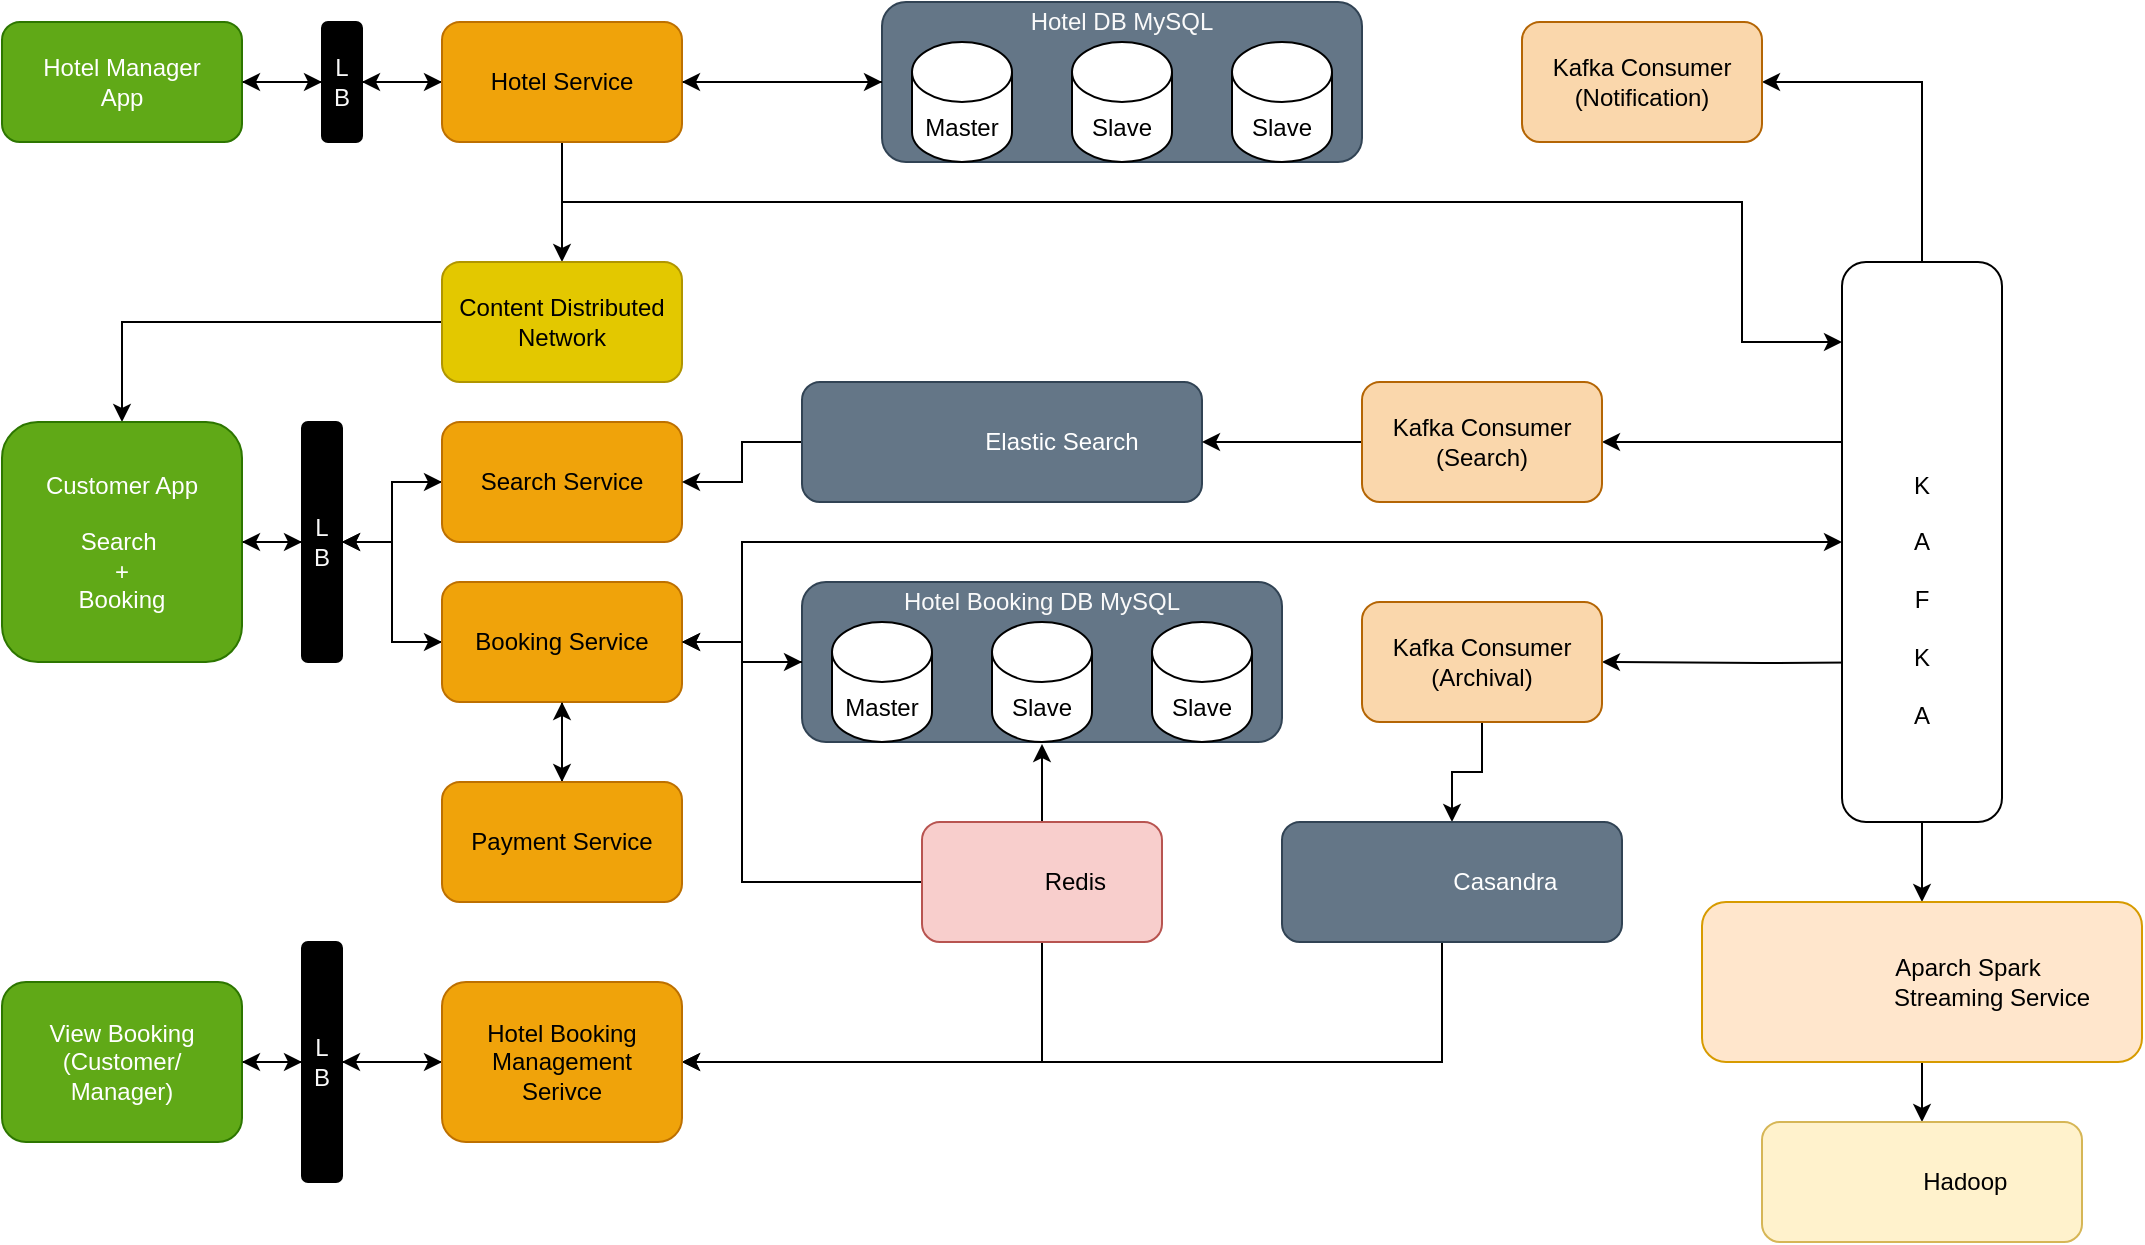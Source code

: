 <mxfile version="15.2.9" type="github">
  <diagram id="zUGs8ufhJ1-aJHWjKCEB" name="Page-1">
    <mxGraphModel dx="946" dy="645" grid="1" gridSize="10" guides="1" tooltips="1" connect="1" arrows="1" fold="1" page="0" pageScale="1" pageWidth="850" pageHeight="1100" math="0" shadow="0">
      <root>
        <mxCell id="0" />
        <mxCell id="1" parent="0" />
        <mxCell id="x9Cc2n2X_yIrFbIXBnGc-10" style="edgeStyle=orthogonalEdgeStyle;rounded=0;orthogonalLoop=1;jettySize=auto;html=1;entryX=0;entryY=0.5;entryDx=0;entryDy=0;fontColor=#FAFAFA;" parent="1" source="x9Cc2n2X_yIrFbIXBnGc-1" target="x9Cc2n2X_yIrFbIXBnGc-2" edge="1">
          <mxGeometry relative="1" as="geometry" />
        </mxCell>
        <mxCell id="x9Cc2n2X_yIrFbIXBnGc-1" value="Hotel Manager&lt;br&gt;App" style="rounded=1;whiteSpace=wrap;html=1;fillColor=#60a917;strokeColor=#2D7600;fontColor=#ffffff;" parent="1" vertex="1">
          <mxGeometry x="40" y="40" width="120" height="60" as="geometry" />
        </mxCell>
        <mxCell id="x9Cc2n2X_yIrFbIXBnGc-11" style="edgeStyle=orthogonalEdgeStyle;rounded=0;orthogonalLoop=1;jettySize=auto;html=1;entryX=0;entryY=0.5;entryDx=0;entryDy=0;fontColor=#FAFAFA;" parent="1" source="x9Cc2n2X_yIrFbIXBnGc-2" target="x9Cc2n2X_yIrFbIXBnGc-9" edge="1">
          <mxGeometry relative="1" as="geometry" />
        </mxCell>
        <mxCell id="x9Cc2n2X_yIrFbIXBnGc-22" style="edgeStyle=orthogonalEdgeStyle;rounded=0;orthogonalLoop=1;jettySize=auto;html=1;fontColor=#FAFAFA;" parent="1" source="x9Cc2n2X_yIrFbIXBnGc-2" target="x9Cc2n2X_yIrFbIXBnGc-1" edge="1">
          <mxGeometry relative="1" as="geometry" />
        </mxCell>
        <mxCell id="x9Cc2n2X_yIrFbIXBnGc-2" value="L&lt;br&gt;B" style="rounded=1;whiteSpace=wrap;html=1;fillColor=#000000;fontColor=#FAFAFA;" parent="1" vertex="1">
          <mxGeometry x="200" y="40" width="20" height="60" as="geometry" />
        </mxCell>
        <mxCell id="x9Cc2n2X_yIrFbIXBnGc-8" value="" style="group;rounded=1;" parent="1" vertex="1" connectable="0">
          <mxGeometry x="480" y="30" width="240" height="80" as="geometry" />
        </mxCell>
        <mxCell id="x9Cc2n2X_yIrFbIXBnGc-3" value="" style="rounded=1;whiteSpace=wrap;html=1;fillColor=#647687;strokeColor=#314354;fontColor=#ffffff;" parent="x9Cc2n2X_yIrFbIXBnGc-8" vertex="1">
          <mxGeometry width="240" height="80" as="geometry" />
        </mxCell>
        <mxCell id="x9Cc2n2X_yIrFbIXBnGc-4" value="Hotel DB MySQL" style="text;html=1;strokeColor=none;fillColor=none;align=center;verticalAlign=middle;whiteSpace=wrap;rounded=0;fontColor=#FAFAFA;" parent="x9Cc2n2X_yIrFbIXBnGc-8" vertex="1">
          <mxGeometry x="65" width="110" height="20" as="geometry" />
        </mxCell>
        <mxCell id="x9Cc2n2X_yIrFbIXBnGc-5" value="Master" style="shape=cylinder3;whiteSpace=wrap;html=1;boundedLbl=1;backgroundOutline=1;size=15;" parent="x9Cc2n2X_yIrFbIXBnGc-8" vertex="1">
          <mxGeometry x="15" y="20" width="50" height="60" as="geometry" />
        </mxCell>
        <mxCell id="x9Cc2n2X_yIrFbIXBnGc-6" value="Slave" style="shape=cylinder3;whiteSpace=wrap;html=1;boundedLbl=1;backgroundOutline=1;size=15;" parent="x9Cc2n2X_yIrFbIXBnGc-8" vertex="1">
          <mxGeometry x="95" y="20" width="50" height="60" as="geometry" />
        </mxCell>
        <mxCell id="x9Cc2n2X_yIrFbIXBnGc-7" value="Slave" style="shape=cylinder3;whiteSpace=wrap;html=1;boundedLbl=1;backgroundOutline=1;size=15;" parent="x9Cc2n2X_yIrFbIXBnGc-8" vertex="1">
          <mxGeometry x="175" y="20" width="50" height="60" as="geometry" />
        </mxCell>
        <mxCell id="x9Cc2n2X_yIrFbIXBnGc-12" style="edgeStyle=orthogonalEdgeStyle;rounded=0;orthogonalLoop=1;jettySize=auto;html=1;entryX=0;entryY=0.5;entryDx=0;entryDy=0;fontColor=#FAFAFA;" parent="1" source="x9Cc2n2X_yIrFbIXBnGc-9" target="x9Cc2n2X_yIrFbIXBnGc-3" edge="1">
          <mxGeometry relative="1" as="geometry" />
        </mxCell>
        <mxCell id="x9Cc2n2X_yIrFbIXBnGc-16" style="edgeStyle=orthogonalEdgeStyle;orthogonalLoop=1;jettySize=auto;html=1;fontColor=#FAFAFA;rounded=0;exitX=0.5;exitY=1;exitDx=0;exitDy=0;" parent="1" source="x9Cc2n2X_yIrFbIXBnGc-9" target="x9Cc2n2X_yIrFbIXBnGc-14" edge="1">
          <mxGeometry relative="1" as="geometry">
            <mxPoint x="960" y="160" as="targetPoint" />
            <Array as="points">
              <mxPoint x="320" y="130" />
              <mxPoint x="910" y="130" />
              <mxPoint x="910" y="200" />
            </Array>
          </mxGeometry>
        </mxCell>
        <mxCell id="x9Cc2n2X_yIrFbIXBnGc-18" style="edgeStyle=orthogonalEdgeStyle;rounded=0;orthogonalLoop=1;jettySize=auto;html=1;fontColor=#FAFAFA;" parent="1" source="x9Cc2n2X_yIrFbIXBnGc-9" target="x9Cc2n2X_yIrFbIXBnGc-17" edge="1">
          <mxGeometry relative="1" as="geometry" />
        </mxCell>
        <mxCell id="x9Cc2n2X_yIrFbIXBnGc-21" style="edgeStyle=orthogonalEdgeStyle;rounded=0;orthogonalLoop=1;jettySize=auto;html=1;fontColor=#FAFAFA;" parent="1" source="x9Cc2n2X_yIrFbIXBnGc-9" target="x9Cc2n2X_yIrFbIXBnGc-2" edge="1">
          <mxGeometry relative="1" as="geometry" />
        </mxCell>
        <mxCell id="x9Cc2n2X_yIrFbIXBnGc-9" value="Hotel Service" style="rounded=1;whiteSpace=wrap;html=1;fillColor=#f0a30a;strokeColor=#BD7000;fontColor=#000000;" parent="1" vertex="1">
          <mxGeometry x="260" y="40" width="120" height="60" as="geometry" />
        </mxCell>
        <mxCell id="x9Cc2n2X_yIrFbIXBnGc-13" style="edgeStyle=orthogonalEdgeStyle;rounded=0;orthogonalLoop=1;jettySize=auto;html=1;fontColor=#FAFAFA;" parent="1" source="x9Cc2n2X_yIrFbIXBnGc-3" target="x9Cc2n2X_yIrFbIXBnGc-9" edge="1">
          <mxGeometry relative="1" as="geometry" />
        </mxCell>
        <mxCell id="x9Cc2n2X_yIrFbIXBnGc-33" style="edgeStyle=orthogonalEdgeStyle;rounded=0;orthogonalLoop=1;jettySize=auto;html=1;fontColor=#FAFAFA;" parent="1" source="x9Cc2n2X_yIrFbIXBnGc-14" target="x9Cc2n2X_yIrFbIXBnGc-31" edge="1">
          <mxGeometry relative="1" as="geometry">
            <Array as="points">
              <mxPoint x="930" y="250" />
              <mxPoint x="930" y="250" />
            </Array>
          </mxGeometry>
        </mxCell>
        <mxCell id="tloIfobRMzkBjc_ddzLI-13" style="edgeStyle=orthogonalEdgeStyle;rounded=0;orthogonalLoop=1;jettySize=auto;html=1;entryX=1;entryY=0.5;entryDx=0;entryDy=0;" edge="1" parent="1" target="tloIfobRMzkBjc_ddzLI-11">
          <mxGeometry relative="1" as="geometry">
            <mxPoint x="1000" y="360" as="sourcePoint" />
          </mxGeometry>
        </mxCell>
        <mxCell id="tloIfobRMzkBjc_ddzLI-37" style="edgeStyle=orthogonalEdgeStyle;rounded=0;orthogonalLoop=1;jettySize=auto;html=1;entryX=1;entryY=0.5;entryDx=0;entryDy=0;fontColor=#F2F2F2;exitX=0.5;exitY=0;exitDx=0;exitDy=0;" edge="1" parent="1" source="x9Cc2n2X_yIrFbIXBnGc-14" target="tloIfobRMzkBjc_ddzLI-36">
          <mxGeometry relative="1" as="geometry" />
        </mxCell>
        <mxCell id="tloIfobRMzkBjc_ddzLI-39" style="edgeStyle=orthogonalEdgeStyle;rounded=0;orthogonalLoop=1;jettySize=auto;html=1;fontColor=#F2F2F2;" edge="1" parent="1" source="x9Cc2n2X_yIrFbIXBnGc-14" target="tloIfobRMzkBjc_ddzLI-38">
          <mxGeometry relative="1" as="geometry" />
        </mxCell>
        <mxCell id="x9Cc2n2X_yIrFbIXBnGc-14" value="&lt;br&gt;&lt;br&gt;&lt;br&gt;&lt;br&gt;K&lt;br&gt;&lt;br&gt;A&lt;br&gt;&lt;br&gt;F&lt;br&gt;&lt;br&gt;K&lt;br&gt;&lt;br&gt;A" style="rounded=1;whiteSpace=wrap;html=1;" parent="1" vertex="1">
          <mxGeometry x="960" y="160" width="80" height="280" as="geometry" />
        </mxCell>
        <mxCell id="x9Cc2n2X_yIrFbIXBnGc-20" style="edgeStyle=orthogonalEdgeStyle;rounded=0;orthogonalLoop=1;jettySize=auto;html=1;entryX=0.5;entryY=0;entryDx=0;entryDy=0;fontColor=#FAFAFA;" parent="1" source="x9Cc2n2X_yIrFbIXBnGc-17" target="x9Cc2n2X_yIrFbIXBnGc-19" edge="1">
          <mxGeometry relative="1" as="geometry" />
        </mxCell>
        <mxCell id="x9Cc2n2X_yIrFbIXBnGc-17" value="&lt;font color=&quot;#000000&quot;&gt;Content Distributed Network&lt;/font&gt;" style="rounded=1;whiteSpace=wrap;html=1;fillColor=#e3c800;strokeColor=#B09500;fontColor=#000000;" parent="1" vertex="1">
          <mxGeometry x="260" y="160" width="120" height="60" as="geometry" />
        </mxCell>
        <mxCell id="x9Cc2n2X_yIrFbIXBnGc-25" style="edgeStyle=orthogonalEdgeStyle;rounded=0;orthogonalLoop=1;jettySize=auto;html=1;entryX=0;entryY=0.5;entryDx=0;entryDy=0;fontColor=#FAFAFA;" parent="1" source="x9Cc2n2X_yIrFbIXBnGc-19" target="x9Cc2n2X_yIrFbIXBnGc-23" edge="1">
          <mxGeometry relative="1" as="geometry" />
        </mxCell>
        <mxCell id="x9Cc2n2X_yIrFbIXBnGc-19" value="Customer App&lt;br&gt;&lt;br&gt;Search&amp;nbsp;&lt;br&gt;+&lt;br&gt;Booking" style="rounded=1;whiteSpace=wrap;html=1;fillColor=#60a917;strokeColor=#2D7600;fontColor=#ffffff;" parent="1" vertex="1">
          <mxGeometry x="40" y="240" width="120" height="120" as="geometry" />
        </mxCell>
        <mxCell id="x9Cc2n2X_yIrFbIXBnGc-24" style="edgeStyle=orthogonalEdgeStyle;rounded=0;orthogonalLoop=1;jettySize=auto;html=1;fontColor=#FAFAFA;" parent="1" source="x9Cc2n2X_yIrFbIXBnGc-23" target="x9Cc2n2X_yIrFbIXBnGc-19" edge="1">
          <mxGeometry relative="1" as="geometry" />
        </mxCell>
        <mxCell id="x9Cc2n2X_yIrFbIXBnGc-28" style="edgeStyle=orthogonalEdgeStyle;rounded=0;orthogonalLoop=1;jettySize=auto;html=1;entryX=0;entryY=0.5;entryDx=0;entryDy=0;fontColor=#FAFAFA;" parent="1" source="x9Cc2n2X_yIrFbIXBnGc-23" target="x9Cc2n2X_yIrFbIXBnGc-26" edge="1">
          <mxGeometry relative="1" as="geometry" />
        </mxCell>
        <mxCell id="tloIfobRMzkBjc_ddzLI-3" style="edgeStyle=orthogonalEdgeStyle;rounded=0;orthogonalLoop=1;jettySize=auto;html=1;entryX=0;entryY=0.5;entryDx=0;entryDy=0;" edge="1" parent="1" source="x9Cc2n2X_yIrFbIXBnGc-23" target="tloIfobRMzkBjc_ddzLI-1">
          <mxGeometry relative="1" as="geometry" />
        </mxCell>
        <mxCell id="x9Cc2n2X_yIrFbIXBnGc-23" value="L&lt;br&gt;B" style="rounded=1;whiteSpace=wrap;html=1;fillColor=#000000;fontColor=#FAFAFA;" parent="1" vertex="1">
          <mxGeometry x="190" y="240" width="20" height="120" as="geometry" />
        </mxCell>
        <mxCell id="x9Cc2n2X_yIrFbIXBnGc-27" style="edgeStyle=orthogonalEdgeStyle;rounded=0;orthogonalLoop=1;jettySize=auto;html=1;fontColor=#FAFAFA;" parent="1" source="x9Cc2n2X_yIrFbIXBnGc-26" target="x9Cc2n2X_yIrFbIXBnGc-23" edge="1">
          <mxGeometry relative="1" as="geometry" />
        </mxCell>
        <mxCell id="x9Cc2n2X_yIrFbIXBnGc-26" value="Search Service" style="rounded=1;whiteSpace=wrap;html=1;fillColor=#f0a30a;strokeColor=#BD7000;fontColor=#000000;" parent="1" vertex="1">
          <mxGeometry x="260" y="240" width="120" height="60" as="geometry" />
        </mxCell>
        <mxCell id="x9Cc2n2X_yIrFbIXBnGc-30" style="edgeStyle=orthogonalEdgeStyle;rounded=0;orthogonalLoop=1;jettySize=auto;html=1;fontColor=#FAFAFA;" parent="1" source="x9Cc2n2X_yIrFbIXBnGc-29" target="x9Cc2n2X_yIrFbIXBnGc-26" edge="1">
          <mxGeometry relative="1" as="geometry" />
        </mxCell>
        <mxCell id="x9Cc2n2X_yIrFbIXBnGc-29" value="&amp;nbsp; &amp;nbsp; &amp;nbsp; &amp;nbsp; &amp;nbsp; &amp;nbsp; &amp;nbsp; &amp;nbsp; &amp;nbsp; Elastic Search" style="rounded=1;whiteSpace=wrap;html=1;fillColor=#647687;strokeColor=#314354;fontColor=#ffffff;" parent="1" vertex="1">
          <mxGeometry x="440" y="220" width="200" height="60" as="geometry" />
        </mxCell>
        <mxCell id="x9Cc2n2X_yIrFbIXBnGc-32" style="edgeStyle=orthogonalEdgeStyle;rounded=0;orthogonalLoop=1;jettySize=auto;html=1;fontColor=#FAFAFA;" parent="1" source="x9Cc2n2X_yIrFbIXBnGc-31" target="x9Cc2n2X_yIrFbIXBnGc-29" edge="1">
          <mxGeometry relative="1" as="geometry" />
        </mxCell>
        <mxCell id="x9Cc2n2X_yIrFbIXBnGc-31" value="Kafka Consumer (Search)" style="rounded=1;whiteSpace=wrap;html=1;fillColor=#fad7ac;strokeColor=#b46504;" parent="1" vertex="1">
          <mxGeometry x="720" y="220" width="120" height="60" as="geometry" />
        </mxCell>
        <mxCell id="tloIfobRMzkBjc_ddzLI-2" style="edgeStyle=orthogonalEdgeStyle;rounded=0;orthogonalLoop=1;jettySize=auto;html=1;entryX=1;entryY=0.5;entryDx=0;entryDy=0;" edge="1" parent="1" source="tloIfobRMzkBjc_ddzLI-1" target="x9Cc2n2X_yIrFbIXBnGc-23">
          <mxGeometry relative="1" as="geometry" />
        </mxCell>
        <mxCell id="tloIfobRMzkBjc_ddzLI-12" style="edgeStyle=orthogonalEdgeStyle;rounded=0;orthogonalLoop=1;jettySize=auto;html=1;" edge="1" parent="1" source="tloIfobRMzkBjc_ddzLI-1">
          <mxGeometry relative="1" as="geometry">
            <mxPoint x="960" y="300" as="targetPoint" />
            <Array as="points">
              <mxPoint x="410" y="350" />
              <mxPoint x="410" y="300" />
              <mxPoint x="960" y="300" />
            </Array>
          </mxGeometry>
        </mxCell>
        <mxCell id="tloIfobRMzkBjc_ddzLI-14" style="edgeStyle=orthogonalEdgeStyle;rounded=0;orthogonalLoop=1;jettySize=auto;html=1;entryX=0;entryY=0.5;entryDx=0;entryDy=0;" edge="1" parent="1" source="tloIfobRMzkBjc_ddzLI-1" target="tloIfobRMzkBjc_ddzLI-5">
          <mxGeometry relative="1" as="geometry" />
        </mxCell>
        <mxCell id="tloIfobRMzkBjc_ddzLI-16" style="edgeStyle=orthogonalEdgeStyle;rounded=0;orthogonalLoop=1;jettySize=auto;html=1;" edge="1" parent="1" source="tloIfobRMzkBjc_ddzLI-1" target="tloIfobRMzkBjc_ddzLI-15">
          <mxGeometry relative="1" as="geometry" />
        </mxCell>
        <mxCell id="tloIfobRMzkBjc_ddzLI-1" value="Booking Service" style="rounded=1;whiteSpace=wrap;html=1;fillColor=#f0a30a;strokeColor=#BD7000;fontColor=#000000;" vertex="1" parent="1">
          <mxGeometry x="260" y="320" width="120" height="60" as="geometry" />
        </mxCell>
        <mxCell id="tloIfobRMzkBjc_ddzLI-4" value="" style="group;rounded=1;" vertex="1" connectable="0" parent="1">
          <mxGeometry x="440" y="320" width="240" height="80" as="geometry" />
        </mxCell>
        <mxCell id="tloIfobRMzkBjc_ddzLI-5" value="" style="rounded=1;whiteSpace=wrap;html=1;fillColor=#647687;strokeColor=#314354;fontColor=#ffffff;" vertex="1" parent="tloIfobRMzkBjc_ddzLI-4">
          <mxGeometry width="240" height="80" as="geometry" />
        </mxCell>
        <mxCell id="tloIfobRMzkBjc_ddzLI-6" value="Hotel Booking DB MySQL" style="text;html=1;strokeColor=none;fillColor=none;align=center;verticalAlign=middle;whiteSpace=wrap;rounded=0;fontColor=#FAFAFA;" vertex="1" parent="tloIfobRMzkBjc_ddzLI-4">
          <mxGeometry x="20" width="200" height="20" as="geometry" />
        </mxCell>
        <mxCell id="tloIfobRMzkBjc_ddzLI-7" value="Master" style="shape=cylinder3;whiteSpace=wrap;html=1;boundedLbl=1;backgroundOutline=1;size=15;" vertex="1" parent="tloIfobRMzkBjc_ddzLI-4">
          <mxGeometry x="15" y="20" width="50" height="60" as="geometry" />
        </mxCell>
        <mxCell id="tloIfobRMzkBjc_ddzLI-8" value="Slave" style="shape=cylinder3;whiteSpace=wrap;html=1;boundedLbl=1;backgroundOutline=1;size=15;" vertex="1" parent="tloIfobRMzkBjc_ddzLI-4">
          <mxGeometry x="95" y="20" width="50" height="60" as="geometry" />
        </mxCell>
        <mxCell id="tloIfobRMzkBjc_ddzLI-9" value="Slave" style="shape=cylinder3;whiteSpace=wrap;html=1;boundedLbl=1;backgroundOutline=1;size=15;" vertex="1" parent="tloIfobRMzkBjc_ddzLI-4">
          <mxGeometry x="175" y="20" width="50" height="60" as="geometry" />
        </mxCell>
        <mxCell id="tloIfobRMzkBjc_ddzLI-10" style="edgeStyle=orthogonalEdgeStyle;rounded=0;orthogonalLoop=1;jettySize=auto;html=1;entryX=1;entryY=0.5;entryDx=0;entryDy=0;" edge="1" parent="1" source="tloIfobRMzkBjc_ddzLI-5" target="tloIfobRMzkBjc_ddzLI-1">
          <mxGeometry relative="1" as="geometry" />
        </mxCell>
        <mxCell id="tloIfobRMzkBjc_ddzLI-23" style="edgeStyle=orthogonalEdgeStyle;rounded=0;orthogonalLoop=1;jettySize=auto;html=1;fontColor=#F2F2F2;" edge="1" parent="1" source="tloIfobRMzkBjc_ddzLI-11" target="tloIfobRMzkBjc_ddzLI-22">
          <mxGeometry relative="1" as="geometry" />
        </mxCell>
        <mxCell id="tloIfobRMzkBjc_ddzLI-11" value="Kafka Consumer (Archival)" style="rounded=1;whiteSpace=wrap;html=1;fillColor=#fad7ac;strokeColor=#b46504;" vertex="1" parent="1">
          <mxGeometry x="720" y="330" width="120" height="60" as="geometry" />
        </mxCell>
        <mxCell id="tloIfobRMzkBjc_ddzLI-17" style="edgeStyle=orthogonalEdgeStyle;rounded=0;orthogonalLoop=1;jettySize=auto;html=1;" edge="1" parent="1" source="tloIfobRMzkBjc_ddzLI-15" target="tloIfobRMzkBjc_ddzLI-1">
          <mxGeometry relative="1" as="geometry" />
        </mxCell>
        <mxCell id="tloIfobRMzkBjc_ddzLI-15" value="Payment Service" style="rounded=1;whiteSpace=wrap;html=1;fillColor=#f0a30a;strokeColor=#BD7000;fontColor=#000000;" vertex="1" parent="1">
          <mxGeometry x="260" y="420" width="120" height="60" as="geometry" />
        </mxCell>
        <mxCell id="tloIfobRMzkBjc_ddzLI-20" style="edgeStyle=orthogonalEdgeStyle;rounded=0;orthogonalLoop=1;jettySize=auto;html=1;entryX=1;entryY=0.5;entryDx=0;entryDy=0;" edge="1" parent="1" source="tloIfobRMzkBjc_ddzLI-18" target="tloIfobRMzkBjc_ddzLI-1">
          <mxGeometry relative="1" as="geometry">
            <Array as="points">
              <mxPoint x="410" y="470" />
              <mxPoint x="410" y="350" />
            </Array>
          </mxGeometry>
        </mxCell>
        <mxCell id="tloIfobRMzkBjc_ddzLI-21" style="edgeStyle=orthogonalEdgeStyle;rounded=0;orthogonalLoop=1;jettySize=auto;html=1;" edge="1" parent="1" source="tloIfobRMzkBjc_ddzLI-18">
          <mxGeometry relative="1" as="geometry">
            <mxPoint x="560" y="401" as="targetPoint" />
          </mxGeometry>
        </mxCell>
        <mxCell id="tloIfobRMzkBjc_ddzLI-34" style="edgeStyle=orthogonalEdgeStyle;rounded=0;orthogonalLoop=1;jettySize=auto;html=1;entryX=1;entryY=0.5;entryDx=0;entryDy=0;fontColor=#F2F2F2;" edge="1" parent="1" source="tloIfobRMzkBjc_ddzLI-18" target="tloIfobRMzkBjc_ddzLI-31">
          <mxGeometry relative="1" as="geometry">
            <Array as="points">
              <mxPoint x="560" y="560" />
            </Array>
          </mxGeometry>
        </mxCell>
        <mxCell id="tloIfobRMzkBjc_ddzLI-18" value="&amp;nbsp; &amp;nbsp; &amp;nbsp; &amp;nbsp; &amp;nbsp; Redis" style="rounded=1;whiteSpace=wrap;html=1;fillColor=#f8cecc;strokeColor=#b85450;" vertex="1" parent="1">
          <mxGeometry x="500" y="440" width="120" height="60" as="geometry" />
        </mxCell>
        <mxCell id="tloIfobRMzkBjc_ddzLI-30" style="edgeStyle=orthogonalEdgeStyle;rounded=0;orthogonalLoop=1;jettySize=auto;html=1;entryX=1;entryY=0.5;entryDx=0;entryDy=0;fontColor=#F2F2F2;startArrow=none;" edge="1" parent="1" source="tloIfobRMzkBjc_ddzLI-31" target="tloIfobRMzkBjc_ddzLI-25">
          <mxGeometry relative="1" as="geometry">
            <Array as="points" />
          </mxGeometry>
        </mxCell>
        <mxCell id="tloIfobRMzkBjc_ddzLI-35" style="edgeStyle=orthogonalEdgeStyle;rounded=0;orthogonalLoop=1;jettySize=auto;html=1;entryX=1;entryY=0.5;entryDx=0;entryDy=0;fontColor=#F2F2F2;" edge="1" parent="1" source="tloIfobRMzkBjc_ddzLI-22" target="tloIfobRMzkBjc_ddzLI-31">
          <mxGeometry relative="1" as="geometry">
            <Array as="points">
              <mxPoint x="760" y="560" />
            </Array>
          </mxGeometry>
        </mxCell>
        <mxCell id="tloIfobRMzkBjc_ddzLI-22" value="&amp;nbsp; &amp;nbsp; &amp;nbsp; &amp;nbsp; &amp;nbsp; &amp;nbsp; &amp;nbsp; &amp;nbsp; Casandra" style="rounded=1;whiteSpace=wrap;html=1;fontColor=#ffffff;fillColor=#647687;strokeColor=#314354;" vertex="1" parent="1">
          <mxGeometry x="680" y="440" width="170" height="60" as="geometry" />
        </mxCell>
        <mxCell id="tloIfobRMzkBjc_ddzLI-27" style="edgeStyle=orthogonalEdgeStyle;rounded=0;orthogonalLoop=1;jettySize=auto;html=1;entryX=0;entryY=0.5;entryDx=0;entryDy=0;fontColor=#F2F2F2;" edge="1" parent="1" source="tloIfobRMzkBjc_ddzLI-24" target="tloIfobRMzkBjc_ddzLI-25">
          <mxGeometry relative="1" as="geometry" />
        </mxCell>
        <mxCell id="tloIfobRMzkBjc_ddzLI-24" value="View Booking&lt;br&gt;(Customer/&lt;br&gt;Manager)" style="rounded=1;whiteSpace=wrap;html=1;fillColor=#60a917;strokeColor=#2D7600;fontColor=#ffffff;" vertex="1" parent="1">
          <mxGeometry x="40" y="520" width="120" height="80" as="geometry" />
        </mxCell>
        <mxCell id="tloIfobRMzkBjc_ddzLI-26" style="edgeStyle=orthogonalEdgeStyle;rounded=0;orthogonalLoop=1;jettySize=auto;html=1;entryX=1;entryY=0.5;entryDx=0;entryDy=0;fontColor=#F2F2F2;" edge="1" parent="1" source="tloIfobRMzkBjc_ddzLI-25" target="tloIfobRMzkBjc_ddzLI-24">
          <mxGeometry relative="1" as="geometry" />
        </mxCell>
        <mxCell id="tloIfobRMzkBjc_ddzLI-33" style="edgeStyle=orthogonalEdgeStyle;rounded=0;orthogonalLoop=1;jettySize=auto;html=1;entryX=0;entryY=0.5;entryDx=0;entryDy=0;fontColor=#F2F2F2;" edge="1" parent="1" source="tloIfobRMzkBjc_ddzLI-25" target="tloIfobRMzkBjc_ddzLI-31">
          <mxGeometry relative="1" as="geometry" />
        </mxCell>
        <mxCell id="tloIfobRMzkBjc_ddzLI-25" value="L&lt;br&gt;B" style="rounded=1;whiteSpace=wrap;html=1;fillColor=#000000;fontColor=#FAFAFA;" vertex="1" parent="1">
          <mxGeometry x="190" y="500" width="20" height="120" as="geometry" />
        </mxCell>
        <mxCell id="tloIfobRMzkBjc_ddzLI-31" value="Hotel Booking Management &lt;br&gt;Serivce" style="rounded=1;whiteSpace=wrap;html=1;fillColor=#f0a30a;strokeColor=#BD7000;fontColor=#000000;" vertex="1" parent="1">
          <mxGeometry x="260" y="520" width="120" height="80" as="geometry" />
        </mxCell>
        <mxCell id="tloIfobRMzkBjc_ddzLI-36" value="Kafka Consumer (Notification)" style="rounded=1;whiteSpace=wrap;html=1;fillColor=#fad7ac;strokeColor=#b46504;" vertex="1" parent="1">
          <mxGeometry x="800" y="40" width="120" height="60" as="geometry" />
        </mxCell>
        <mxCell id="tloIfobRMzkBjc_ddzLI-42" style="edgeStyle=orthogonalEdgeStyle;rounded=0;orthogonalLoop=1;jettySize=auto;html=1;fontColor=#F2F2F2;" edge="1" parent="1" source="tloIfobRMzkBjc_ddzLI-38" target="tloIfobRMzkBjc_ddzLI-40">
          <mxGeometry relative="1" as="geometry" />
        </mxCell>
        <mxCell id="tloIfobRMzkBjc_ddzLI-38" value="&amp;nbsp; &amp;nbsp; &amp;nbsp; &amp;nbsp; &amp;nbsp; &amp;nbsp; &amp;nbsp; Aparch Spark&lt;br&gt;&amp;nbsp; &amp;nbsp; &amp;nbsp; &amp;nbsp; &amp;nbsp; &amp;nbsp; &amp;nbsp; &amp;nbsp; &amp;nbsp; &amp;nbsp; &amp;nbsp;Streaming Service" style="rounded=1;whiteSpace=wrap;html=1;fillColor=#ffe6cc;strokeColor=#d79b00;align=center;" vertex="1" parent="1">
          <mxGeometry x="890" y="480" width="220" height="80" as="geometry" />
        </mxCell>
        <mxCell id="tloIfobRMzkBjc_ddzLI-40" value="&amp;nbsp; &amp;nbsp; &amp;nbsp; &amp;nbsp; &amp;nbsp; &amp;nbsp; &amp;nbsp;Hadoop" style="rounded=1;whiteSpace=wrap;html=1;fillColor=#fff2cc;strokeColor=#d6b656;" vertex="1" parent="1">
          <mxGeometry x="920" y="590" width="160" height="60" as="geometry" />
        </mxCell>
      </root>
    </mxGraphModel>
  </diagram>
</mxfile>
